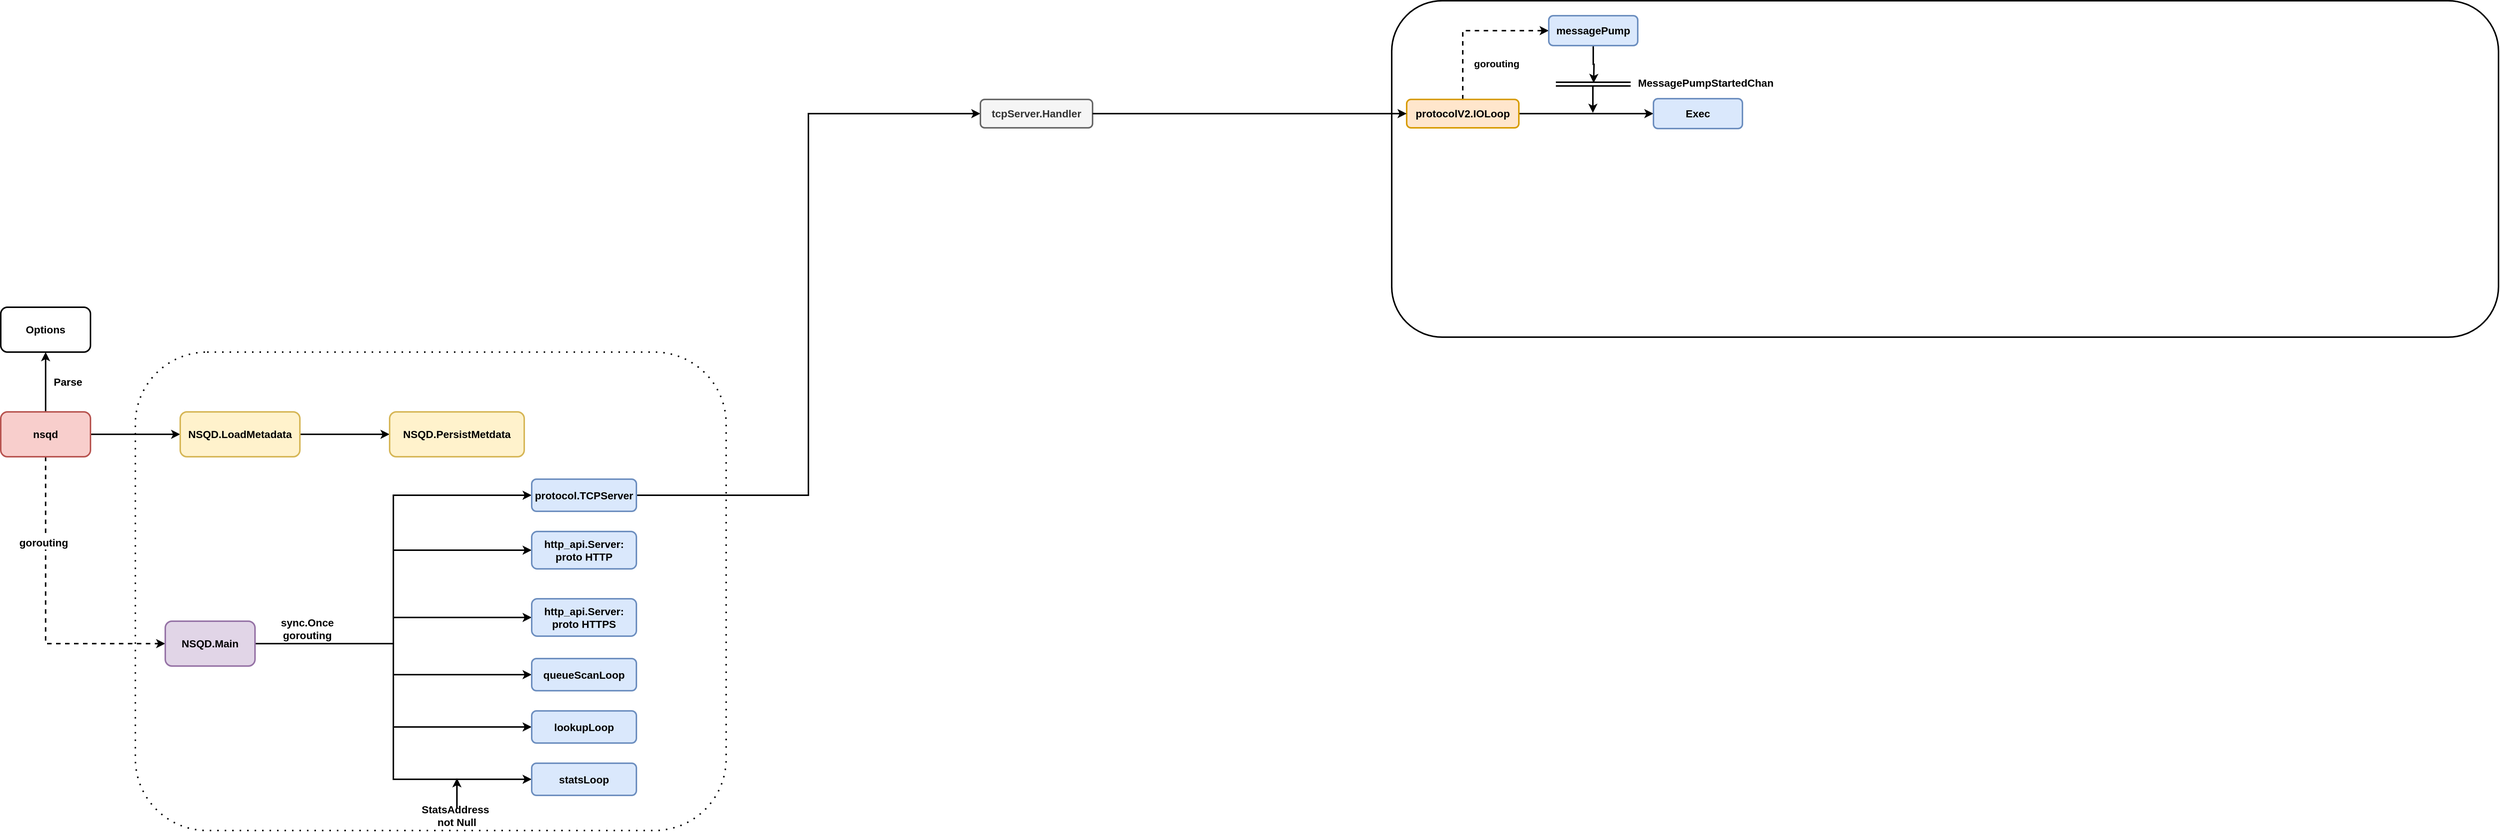 <mxfile version="12.2.2" type="device" pages="1"><diagram id="CH54hjvX5SoI8VGRCHUM" name="第 1 页"><mxGraphModel dx="777" dy="1762" grid="1" gridSize="10" guides="1" tooltips="1" connect="1" arrows="1" fold="1" page="1" pageScale="1" pageWidth="827" pageHeight="1169" math="0" shadow="0"><root><mxCell id="0"/><mxCell id="1" parent="0"/><mxCell id="qAS5uBOt8ZoQZKvvZloz-13" value="" style="rounded=1;whiteSpace=wrap;html=1;strokeWidth=2;fontSize=14;dashed=1;dashPattern=1 4;fontStyle=1" parent="1" vertex="1"><mxGeometry x="550" y="240" width="790" height="640" as="geometry"/></mxCell><mxCell id="qAS5uBOt8ZoQZKvvZloz-4" style="edgeStyle=none;rounded=0;orthogonalLoop=1;jettySize=auto;html=1;exitX=0.5;exitY=0;exitDx=0;exitDy=0;entryX=0.5;entryY=1;entryDx=0;entryDy=0;fontSize=14;fontStyle=1;strokeWidth=2;" parent="1" source="qAS5uBOt8ZoQZKvvZloz-1" target="qAS5uBOt8ZoQZKvvZloz-2" edge="1"><mxGeometry relative="1" as="geometry"/></mxCell><mxCell id="qAS5uBOt8ZoQZKvvZloz-7" style="edgeStyle=none;rounded=0;orthogonalLoop=1;jettySize=auto;html=1;exitX=1;exitY=0.5;exitDx=0;exitDy=0;entryX=0;entryY=0.5;entryDx=0;entryDy=0;fontSize=14;fontStyle=1;strokeWidth=2;" parent="1" source="qAS5uBOt8ZoQZKvvZloz-1" target="qAS5uBOt8ZoQZKvvZloz-6" edge="1"><mxGeometry relative="1" as="geometry"/></mxCell><mxCell id="qAS5uBOt8ZoQZKvvZloz-11" style="edgeStyle=orthogonalEdgeStyle;rounded=0;orthogonalLoop=1;jettySize=auto;html=1;exitX=0.5;exitY=1;exitDx=0;exitDy=0;entryX=0;entryY=0.5;entryDx=0;entryDy=0;strokeWidth=2;fontSize=14;dashed=1;fontStyle=1" parent="1" source="qAS5uBOt8ZoQZKvvZloz-1" target="qAS5uBOt8ZoQZKvvZloz-10" edge="1"><mxGeometry relative="1" as="geometry"/></mxCell><mxCell id="qAS5uBOt8ZoQZKvvZloz-12" value="gorouting" style="text;html=1;resizable=0;points=[];align=center;verticalAlign=middle;labelBackgroundColor=#ffffff;fontSize=14;fontStyle=1" parent="qAS5uBOt8ZoQZKvvZloz-11" vertex="1" connectable="0"><mxGeometry x="-0.438" y="-3" relative="1" as="geometry"><mxPoint as="offset"/></mxGeometry></mxCell><mxCell id="qAS5uBOt8ZoQZKvvZloz-1" value="nsqd" style="rounded=1;whiteSpace=wrap;html=1;fontSize=14;fontStyle=1;strokeWidth=2;fillColor=#f8cecc;strokeColor=#b85450;" parent="1" vertex="1"><mxGeometry x="370" y="320" width="120" height="60" as="geometry"/></mxCell><mxCell id="qAS5uBOt8ZoQZKvvZloz-2" value="Options" style="rounded=1;whiteSpace=wrap;html=1;fontSize=14;fontStyle=1;strokeWidth=2;" parent="1" vertex="1"><mxGeometry x="370" y="180" width="120" height="60" as="geometry"/></mxCell><mxCell id="qAS5uBOt8ZoQZKvvZloz-5" value="Parse" style="text;html=1;strokeColor=none;fillColor=none;align=center;verticalAlign=middle;whiteSpace=wrap;rounded=0;fontSize=14;fontStyle=1;strokeWidth=2;" parent="1" vertex="1"><mxGeometry x="440" y="270" width="40" height="20" as="geometry"/></mxCell><mxCell id="qAS5uBOt8ZoQZKvvZloz-9" style="edgeStyle=none;rounded=0;orthogonalLoop=1;jettySize=auto;html=1;exitX=1;exitY=0.5;exitDx=0;exitDy=0;entryX=0;entryY=0.5;entryDx=0;entryDy=0;strokeWidth=2;fontSize=14;fontStyle=1" parent="1" source="qAS5uBOt8ZoQZKvvZloz-6" target="qAS5uBOt8ZoQZKvvZloz-8" edge="1"><mxGeometry relative="1" as="geometry"/></mxCell><mxCell id="qAS5uBOt8ZoQZKvvZloz-6" value="NSQD.LoadMetadata" style="rounded=1;whiteSpace=wrap;html=1;fontSize=14;fontStyle=1;strokeWidth=2;fillColor=#fff2cc;strokeColor=#d6b656;" parent="1" vertex="1"><mxGeometry x="610" y="320" width="160" height="60" as="geometry"/></mxCell><mxCell id="qAS5uBOt8ZoQZKvvZloz-8" value="NSQD.PersistMetdata" style="rounded=1;whiteSpace=wrap;html=1;strokeWidth=2;fontSize=14;fillColor=#fff2cc;strokeColor=#d6b656;fontStyle=1" parent="1" vertex="1"><mxGeometry x="890" y="320" width="180" height="60" as="geometry"/></mxCell><mxCell id="qAS5uBOt8ZoQZKvvZloz-18" style="edgeStyle=orthogonalEdgeStyle;rounded=0;orthogonalLoop=1;jettySize=auto;html=1;exitX=1;exitY=0.5;exitDx=0;exitDy=0;entryX=0;entryY=0.5;entryDx=0;entryDy=0;strokeWidth=2;fontSize=14;fontStyle=1" parent="1" source="qAS5uBOt8ZoQZKvvZloz-10" target="qAS5uBOt8ZoQZKvvZloz-14" edge="1"><mxGeometry relative="1" as="geometry"/></mxCell><mxCell id="qAS5uBOt8ZoQZKvvZloz-19" style="edgeStyle=orthogonalEdgeStyle;rounded=0;orthogonalLoop=1;jettySize=auto;html=1;exitX=1;exitY=0.5;exitDx=0;exitDy=0;entryX=0;entryY=0.5;entryDx=0;entryDy=0;strokeWidth=2;fontSize=14;fontStyle=1" parent="1" source="qAS5uBOt8ZoQZKvvZloz-10" target="qAS5uBOt8ZoQZKvvZloz-16" edge="1"><mxGeometry relative="1" as="geometry"/></mxCell><mxCell id="qAS5uBOt8ZoQZKvvZloz-27" style="edgeStyle=orthogonalEdgeStyle;rounded=0;orthogonalLoop=1;jettySize=auto;html=1;exitX=1;exitY=0.5;exitDx=0;exitDy=0;entryX=0;entryY=0.5;entryDx=0;entryDy=0;strokeWidth=2;fontSize=14;fontStyle=1" parent="1" source="qAS5uBOt8ZoQZKvvZloz-10" target="qAS5uBOt8ZoQZKvvZloz-24" edge="1"><mxGeometry relative="1" as="geometry"/></mxCell><mxCell id="qAS5uBOt8ZoQZKvvZloz-28" style="edgeStyle=orthogonalEdgeStyle;rounded=0;orthogonalLoop=1;jettySize=auto;html=1;exitX=1;exitY=0.5;exitDx=0;exitDy=0;entryX=0;entryY=0.5;entryDx=0;entryDy=0;strokeWidth=2;fontSize=14;fontStyle=1" parent="1" source="qAS5uBOt8ZoQZKvvZloz-10" target="qAS5uBOt8ZoQZKvvZloz-25" edge="1"><mxGeometry relative="1" as="geometry"/></mxCell><mxCell id="qAS5uBOt8ZoQZKvvZloz-29" style="edgeStyle=orthogonalEdgeStyle;rounded=0;orthogonalLoop=1;jettySize=auto;html=1;exitX=1;exitY=0.5;exitDx=0;exitDy=0;entryX=0;entryY=0.5;entryDx=0;entryDy=0;strokeWidth=2;fontSize=14;fontStyle=1" parent="1" source="qAS5uBOt8ZoQZKvvZloz-10" target="qAS5uBOt8ZoQZKvvZloz-26" edge="1"><mxGeometry relative="1" as="geometry"/></mxCell><mxCell id="qAS5uBOt8ZoQZKvvZloz-30" style="edgeStyle=orthogonalEdgeStyle;rounded=0;orthogonalLoop=1;jettySize=auto;html=1;exitX=1;exitY=0.5;exitDx=0;exitDy=0;entryX=0;entryY=0.5;entryDx=0;entryDy=0;strokeWidth=2;fontSize=14;fontStyle=1" parent="1" source="qAS5uBOt8ZoQZKvvZloz-10" target="qAS5uBOt8ZoQZKvvZloz-15" edge="1"><mxGeometry relative="1" as="geometry"/></mxCell><mxCell id="qAS5uBOt8ZoQZKvvZloz-10" value="NSQD.Main" style="rounded=1;whiteSpace=wrap;html=1;strokeWidth=2;fontSize=14;fillColor=#e1d5e7;strokeColor=#9673a6;fontStyle=1" parent="1" vertex="1"><mxGeometry x="590" y="600" width="120" height="60" as="geometry"/></mxCell><mxCell id="q_mMDwtNOAEqUFzP-xQd-18" style="edgeStyle=orthogonalEdgeStyle;rounded=0;orthogonalLoop=1;jettySize=auto;html=1;exitX=1;exitY=0.5;exitDx=0;exitDy=0;entryX=0;entryY=0.5;entryDx=0;entryDy=0;strokeWidth=2;fontSize=14;" edge="1" parent="1" source="qAS5uBOt8ZoQZKvvZloz-14" target="qAS5uBOt8ZoQZKvvZloz-36"><mxGeometry relative="1" as="geometry"/></mxCell><mxCell id="qAS5uBOt8ZoQZKvvZloz-14" value="protocol.TCPServer" style="rounded=1;whiteSpace=wrap;html=1;strokeWidth=2;fontSize=14;fillColor=#dae8fc;strokeColor=#6c8ebf;fontStyle=1" parent="1" vertex="1"><mxGeometry x="1080" y="410" width="140" height="43" as="geometry"/></mxCell><mxCell id="qAS5uBOt8ZoQZKvvZloz-15" value="http_api.Server:&lt;br&gt;proto HTTP" style="rounded=1;whiteSpace=wrap;html=1;strokeWidth=2;fontSize=14;fillColor=#dae8fc;strokeColor=#6c8ebf;fontStyle=1" parent="1" vertex="1"><mxGeometry x="1080" y="480" width="140" height="50" as="geometry"/></mxCell><mxCell id="qAS5uBOt8ZoQZKvvZloz-16" value="http_api.Server:&lt;br&gt;proto HTTPS" style="rounded=1;whiteSpace=wrap;html=1;strokeWidth=2;fontSize=14;fillColor=#dae8fc;strokeColor=#6c8ebf;fontStyle=1" parent="1" vertex="1"><mxGeometry x="1080" y="570" width="140" height="50" as="geometry"/></mxCell><mxCell id="qAS5uBOt8ZoQZKvvZloz-24" value="queueScanLoop" style="rounded=1;whiteSpace=wrap;html=1;strokeWidth=2;fontSize=14;fillColor=#dae8fc;strokeColor=#6c8ebf;fontStyle=1" parent="1" vertex="1"><mxGeometry x="1080" y="650" width="140" height="43" as="geometry"/></mxCell><mxCell id="qAS5uBOt8ZoQZKvvZloz-25" value="lookupLoop" style="rounded=1;whiteSpace=wrap;html=1;strokeWidth=2;fontSize=14;fillColor=#dae8fc;strokeColor=#6c8ebf;fontStyle=1" parent="1" vertex="1"><mxGeometry x="1080" y="720" width="140" height="43" as="geometry"/></mxCell><mxCell id="qAS5uBOt8ZoQZKvvZloz-26" value="statsLoop" style="rounded=1;whiteSpace=wrap;html=1;strokeWidth=2;fontSize=14;fillColor=#dae8fc;strokeColor=#6c8ebf;fontStyle=1" parent="1" vertex="1"><mxGeometry x="1080" y="790" width="140" height="43" as="geometry"/></mxCell><mxCell id="qAS5uBOt8ZoQZKvvZloz-33" style="edgeStyle=orthogonalEdgeStyle;rounded=0;orthogonalLoop=1;jettySize=auto;html=1;exitX=0.5;exitY=0;exitDx=0;exitDy=0;strokeWidth=2;fontSize=14;" parent="1" source="qAS5uBOt8ZoQZKvvZloz-31" edge="1"><mxGeometry relative="1" as="geometry"><mxPoint x="980" y="810" as="targetPoint"/></mxGeometry></mxCell><mxCell id="qAS5uBOt8ZoQZKvvZloz-31" value="&lt;b&gt;StatsAddress&amp;nbsp; not Null&lt;/b&gt;" style="text;html=1;strokeColor=none;fillColor=none;align=center;verticalAlign=middle;whiteSpace=wrap;rounded=0;fontSize=14;" parent="1" vertex="1"><mxGeometry x="950" y="850" width="60" height="20" as="geometry"/></mxCell><mxCell id="qAS5uBOt8ZoQZKvvZloz-35" value="&lt;b&gt;sync.Once gorouting&lt;/b&gt;" style="text;html=1;strokeColor=none;fillColor=none;align=center;verticalAlign=middle;whiteSpace=wrap;rounded=0;fontSize=14;" parent="1" vertex="1"><mxGeometry x="760" y="600" width="40" height="20" as="geometry"/></mxCell><mxCell id="qAS5uBOt8ZoQZKvvZloz-36" value="&lt;b&gt;tcpServer.Handler&lt;/b&gt;" style="rounded=1;whiteSpace=wrap;html=1;strokeWidth=2;fontSize=14;fillColor=#f5f5f5;strokeColor=#666666;fontColor=#333333;" parent="1" vertex="1"><mxGeometry x="1680" y="-98" width="150" height="38" as="geometry"/></mxCell><mxCell id="qAS5uBOt8ZoQZKvvZloz-37" value="" style="rounded=1;whiteSpace=wrap;html=1;strokeWidth=2;fontSize=14;" parent="1" vertex="1"><mxGeometry x="2230" y="-230" width="1480" height="450" as="geometry"/></mxCell><mxCell id="q_mMDwtNOAEqUFzP-xQd-3" style="edgeStyle=orthogonalEdgeStyle;rounded=0;orthogonalLoop=1;jettySize=auto;html=1;exitX=0.5;exitY=0;exitDx=0;exitDy=0;entryX=0;entryY=0.5;entryDx=0;entryDy=0;dashed=1;strokeWidth=2;" edge="1" parent="1" source="qAS5uBOt8ZoQZKvvZloz-38" target="q_mMDwtNOAEqUFzP-xQd-2"><mxGeometry relative="1" as="geometry"/></mxCell><mxCell id="q_mMDwtNOAEqUFzP-xQd-4" value="&lt;font style=&quot;font-size: 13px&quot;&gt;&lt;b&gt;gorouting&lt;/b&gt;&lt;/font&gt;" style="text;html=1;resizable=0;points=[];align=center;verticalAlign=middle;labelBackgroundColor=#ffffff;" vertex="1" connectable="0" parent="q_mMDwtNOAEqUFzP-xQd-3"><mxGeometry x="-0.386" y="-43" relative="1" as="geometry"><mxPoint x="2" y="15" as="offset"/></mxGeometry></mxCell><mxCell id="q_mMDwtNOAEqUFzP-xQd-8" style="edgeStyle=orthogonalEdgeStyle;rounded=0;orthogonalLoop=1;jettySize=auto;html=1;exitX=1;exitY=0.5;exitDx=0;exitDy=0;entryX=0;entryY=0.5;entryDx=0;entryDy=0;strokeWidth=2;fontSize=14;" edge="1" parent="1" source="qAS5uBOt8ZoQZKvvZloz-38" target="q_mMDwtNOAEqUFzP-xQd-7"><mxGeometry relative="1" as="geometry"/></mxCell><mxCell id="qAS5uBOt8ZoQZKvvZloz-38" value="protocolV2.IOLoop" style="rounded=1;whiteSpace=wrap;html=1;strokeWidth=2;fontSize=14;fontStyle=1;fillColor=#ffe6cc;strokeColor=#d79b00;" parent="1" vertex="1"><mxGeometry x="2250" y="-98" width="150" height="38" as="geometry"/></mxCell><mxCell id="q_mMDwtNOAEqUFzP-xQd-9" style="edgeStyle=orthogonalEdgeStyle;rounded=0;orthogonalLoop=1;jettySize=auto;html=1;exitX=0.5;exitY=1;exitDx=0;exitDy=0;strokeWidth=2;fontSize=14;" edge="1" parent="1" source="q_mMDwtNOAEqUFzP-xQd-2"><mxGeometry relative="1" as="geometry"><mxPoint x="2500" y="-120" as="targetPoint"/></mxGeometry></mxCell><mxCell id="q_mMDwtNOAEqUFzP-xQd-2" value="messagePump" style="rounded=1;whiteSpace=wrap;html=1;fontSize=14;fontStyle=1;strokeWidth=2;fillColor=#dae8fc;strokeColor=#6c8ebf;" vertex="1" parent="1"><mxGeometry x="2440" y="-210" width="119" height="40" as="geometry"/></mxCell><mxCell id="q_mMDwtNOAEqUFzP-xQd-7" value="Exec" style="rounded=1;whiteSpace=wrap;html=1;fontSize=14;fontStyle=1;strokeWidth=2;fillColor=#dae8fc;strokeColor=#6c8ebf;" vertex="1" parent="1"><mxGeometry x="2580" y="-99" width="119" height="40" as="geometry"/></mxCell><mxCell id="q_mMDwtNOAEqUFzP-xQd-10" value="&lt;b&gt;MessagePumpStartedChan&lt;/b&gt;" style="text;html=1;strokeColor=none;fillColor=none;align=center;verticalAlign=middle;whiteSpace=wrap;rounded=0;fontSize=14;" vertex="1" parent="1"><mxGeometry x="2630" y="-130" width="40" height="20" as="geometry"/></mxCell><mxCell id="q_mMDwtNOAEqUFzP-xQd-15" value="" style="shape=link;html=1;strokeWidth=2;fontSize=14;" edge="1" parent="1"><mxGeometry width="100" relative="1" as="geometry"><mxPoint x="2449.5" y="-118.5" as="sourcePoint"/><mxPoint x="2549.5" y="-118.5" as="targetPoint"/><Array as="points"><mxPoint x="2479.5" y="-118.5"/><mxPoint x="2499.5" y="-118.5"/></Array></mxGeometry></mxCell><mxCell id="q_mMDwtNOAEqUFzP-xQd-16" style="edgeStyle=orthogonalEdgeStyle;rounded=0;orthogonalLoop=1;jettySize=auto;html=1;strokeWidth=2;fontSize=14;" edge="1" parent="1"><mxGeometry relative="1" as="geometry"><mxPoint x="2499" y="-80" as="targetPoint"/><mxPoint x="2499" y="-116" as="sourcePoint"/><Array as="points"><mxPoint x="2499" y="-97"/><mxPoint x="2499" y="-97"/></Array></mxGeometry></mxCell><mxCell id="q_mMDwtNOAEqUFzP-xQd-19" style="edgeStyle=orthogonalEdgeStyle;rounded=0;orthogonalLoop=1;jettySize=auto;html=1;exitX=1;exitY=0.5;exitDx=0;exitDy=0;entryX=0;entryY=0.5;entryDx=0;entryDy=0;strokeWidth=2;fontSize=14;" edge="1" parent="1" source="qAS5uBOt8ZoQZKvvZloz-36" target="qAS5uBOt8ZoQZKvvZloz-38"><mxGeometry relative="1" as="geometry"/></mxCell></root></mxGraphModel></diagram></mxfile>
